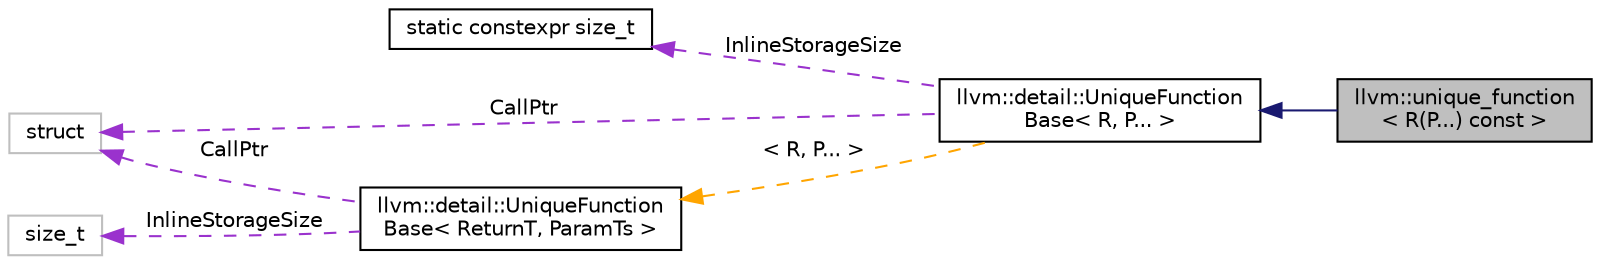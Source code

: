 digraph "llvm::unique_function&lt; R(P...) const &gt;"
{
 // LATEX_PDF_SIZE
  bgcolor="transparent";
  edge [fontname="Helvetica",fontsize="10",labelfontname="Helvetica",labelfontsize="10"];
  node [fontname="Helvetica",fontsize="10",shape=record];
  rankdir="LR";
  Node1 [label="llvm::unique_function\l\< R(P...) const \>",height=0.2,width=0.4,color="black", fillcolor="grey75", style="filled", fontcolor="black",tooltip=" "];
  Node2 -> Node1 [dir="back",color="midnightblue",fontsize="10",style="solid",fontname="Helvetica"];
  Node2 [label="llvm::detail::UniqueFunction\lBase\< R, P... \>",height=0.2,width=0.4,color="black",URL="$classllvm_1_1detail_1_1UniqueFunctionBase.html",tooltip=" "];
  Node3 -> Node2 [dir="back",color="darkorchid3",fontsize="10",style="dashed",label=" InlineStorageSize" ,fontname="Helvetica"];
  Node3 [label="static constexpr size_t",height=0.2,width=0.4,color="black",URL="$classstatic_01constexpr_01size__t.html",tooltip=" "];
  Node4 -> Node2 [dir="back",color="darkorchid3",fontsize="10",style="dashed",label=" CallPtr" ,fontname="Helvetica"];
  Node4 [label="struct",height=0.2,width=0.4,color="grey75",tooltip=" "];
  Node5 -> Node2 [dir="back",color="orange",fontsize="10",style="dashed",label=" \< R, P... \>" ,fontname="Helvetica"];
  Node5 [label="llvm::detail::UniqueFunction\lBase\< ReturnT, ParamTs \>",height=0.2,width=0.4,color="black",URL="$classllvm_1_1detail_1_1UniqueFunctionBase.html",tooltip=" "];
  Node4 -> Node5 [dir="back",color="darkorchid3",fontsize="10",style="dashed",label=" CallPtr" ,fontname="Helvetica"];
  Node6 -> Node5 [dir="back",color="darkorchid3",fontsize="10",style="dashed",label=" InlineStorageSize" ,fontname="Helvetica"];
  Node6 [label="size_t",height=0.2,width=0.4,color="grey75",tooltip=" "];
}
